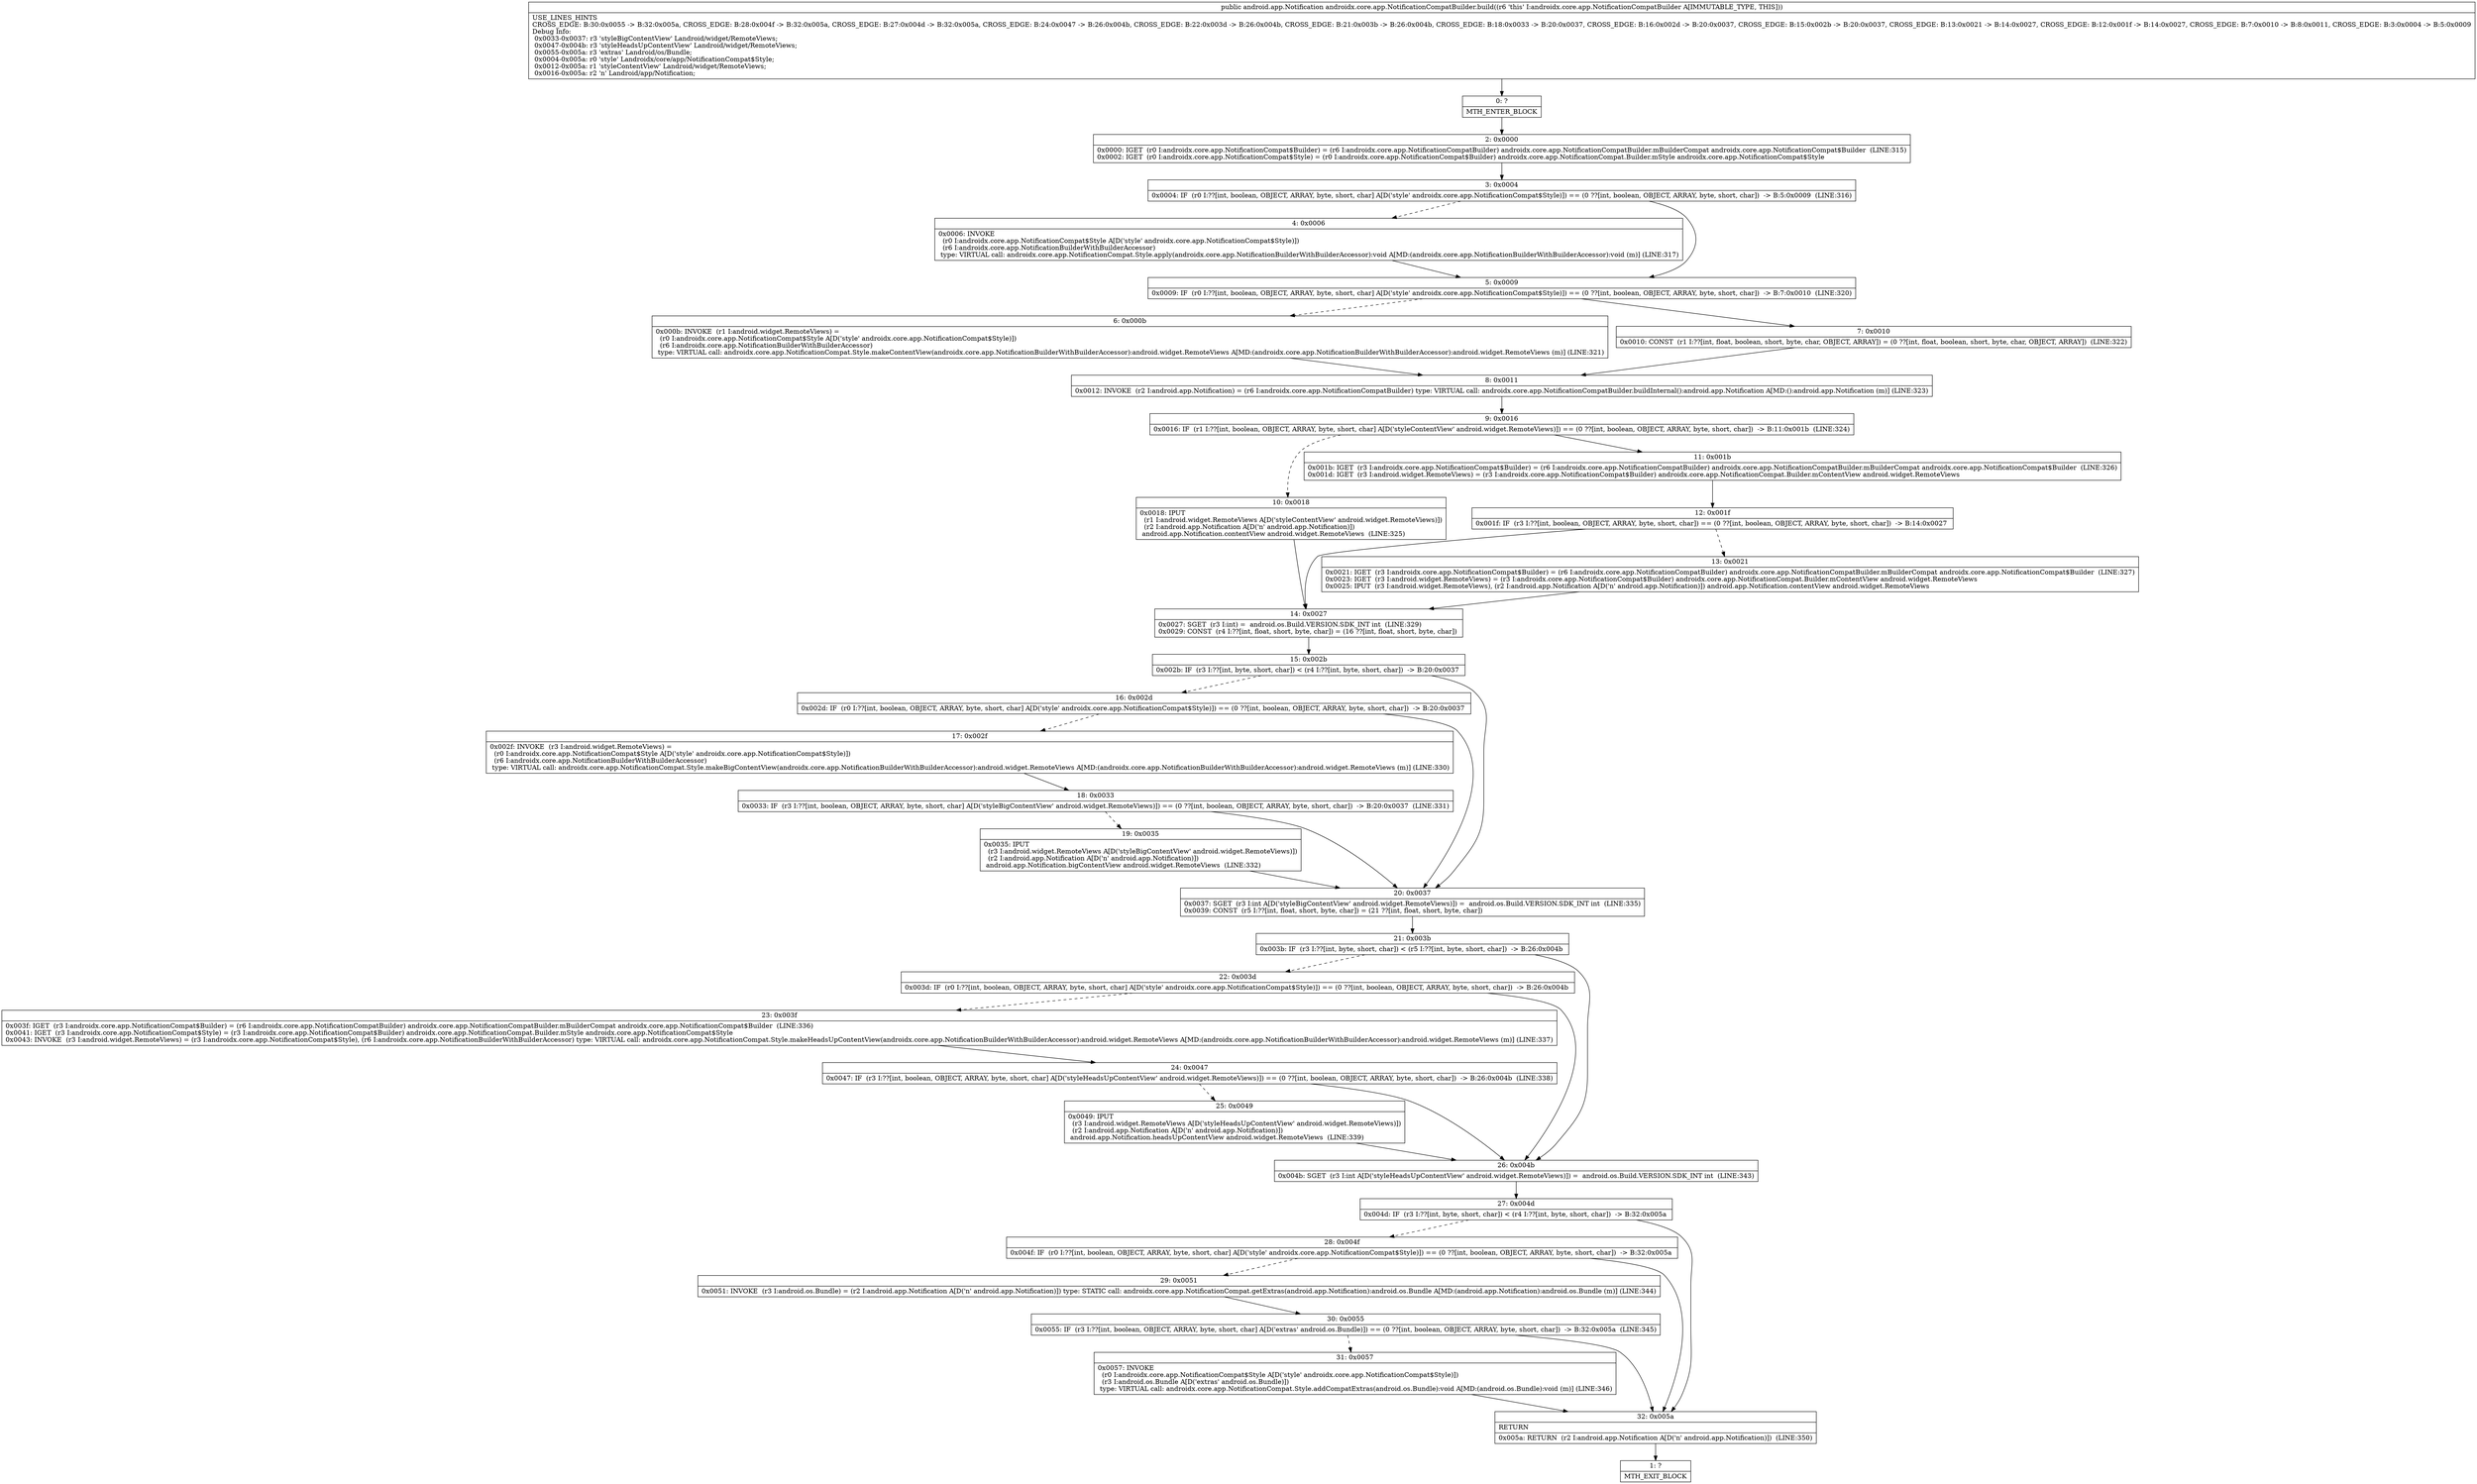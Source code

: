 digraph "CFG forandroidx.core.app.NotificationCompatBuilder.build()Landroid\/app\/Notification;" {
Node_0 [shape=record,label="{0\:\ ?|MTH_ENTER_BLOCK\l}"];
Node_2 [shape=record,label="{2\:\ 0x0000|0x0000: IGET  (r0 I:androidx.core.app.NotificationCompat$Builder) = (r6 I:androidx.core.app.NotificationCompatBuilder) androidx.core.app.NotificationCompatBuilder.mBuilderCompat androidx.core.app.NotificationCompat$Builder  (LINE:315)\l0x0002: IGET  (r0 I:androidx.core.app.NotificationCompat$Style) = (r0 I:androidx.core.app.NotificationCompat$Builder) androidx.core.app.NotificationCompat.Builder.mStyle androidx.core.app.NotificationCompat$Style \l}"];
Node_3 [shape=record,label="{3\:\ 0x0004|0x0004: IF  (r0 I:??[int, boolean, OBJECT, ARRAY, byte, short, char] A[D('style' androidx.core.app.NotificationCompat$Style)]) == (0 ??[int, boolean, OBJECT, ARRAY, byte, short, char])  \-\> B:5:0x0009  (LINE:316)\l}"];
Node_4 [shape=record,label="{4\:\ 0x0006|0x0006: INVOKE  \l  (r0 I:androidx.core.app.NotificationCompat$Style A[D('style' androidx.core.app.NotificationCompat$Style)])\l  (r6 I:androidx.core.app.NotificationBuilderWithBuilderAccessor)\l type: VIRTUAL call: androidx.core.app.NotificationCompat.Style.apply(androidx.core.app.NotificationBuilderWithBuilderAccessor):void A[MD:(androidx.core.app.NotificationBuilderWithBuilderAccessor):void (m)] (LINE:317)\l}"];
Node_5 [shape=record,label="{5\:\ 0x0009|0x0009: IF  (r0 I:??[int, boolean, OBJECT, ARRAY, byte, short, char] A[D('style' androidx.core.app.NotificationCompat$Style)]) == (0 ??[int, boolean, OBJECT, ARRAY, byte, short, char])  \-\> B:7:0x0010  (LINE:320)\l}"];
Node_6 [shape=record,label="{6\:\ 0x000b|0x000b: INVOKE  (r1 I:android.widget.RemoteViews) = \l  (r0 I:androidx.core.app.NotificationCompat$Style A[D('style' androidx.core.app.NotificationCompat$Style)])\l  (r6 I:androidx.core.app.NotificationBuilderWithBuilderAccessor)\l type: VIRTUAL call: androidx.core.app.NotificationCompat.Style.makeContentView(androidx.core.app.NotificationBuilderWithBuilderAccessor):android.widget.RemoteViews A[MD:(androidx.core.app.NotificationBuilderWithBuilderAccessor):android.widget.RemoteViews (m)] (LINE:321)\l}"];
Node_8 [shape=record,label="{8\:\ 0x0011|0x0012: INVOKE  (r2 I:android.app.Notification) = (r6 I:androidx.core.app.NotificationCompatBuilder) type: VIRTUAL call: androidx.core.app.NotificationCompatBuilder.buildInternal():android.app.Notification A[MD:():android.app.Notification (m)] (LINE:323)\l}"];
Node_9 [shape=record,label="{9\:\ 0x0016|0x0016: IF  (r1 I:??[int, boolean, OBJECT, ARRAY, byte, short, char] A[D('styleContentView' android.widget.RemoteViews)]) == (0 ??[int, boolean, OBJECT, ARRAY, byte, short, char])  \-\> B:11:0x001b  (LINE:324)\l}"];
Node_10 [shape=record,label="{10\:\ 0x0018|0x0018: IPUT  \l  (r1 I:android.widget.RemoteViews A[D('styleContentView' android.widget.RemoteViews)])\l  (r2 I:android.app.Notification A[D('n' android.app.Notification)])\l android.app.Notification.contentView android.widget.RemoteViews  (LINE:325)\l}"];
Node_14 [shape=record,label="{14\:\ 0x0027|0x0027: SGET  (r3 I:int) =  android.os.Build.VERSION.SDK_INT int  (LINE:329)\l0x0029: CONST  (r4 I:??[int, float, short, byte, char]) = (16 ??[int, float, short, byte, char]) \l}"];
Node_15 [shape=record,label="{15\:\ 0x002b|0x002b: IF  (r3 I:??[int, byte, short, char]) \< (r4 I:??[int, byte, short, char])  \-\> B:20:0x0037 \l}"];
Node_16 [shape=record,label="{16\:\ 0x002d|0x002d: IF  (r0 I:??[int, boolean, OBJECT, ARRAY, byte, short, char] A[D('style' androidx.core.app.NotificationCompat$Style)]) == (0 ??[int, boolean, OBJECT, ARRAY, byte, short, char])  \-\> B:20:0x0037 \l}"];
Node_17 [shape=record,label="{17\:\ 0x002f|0x002f: INVOKE  (r3 I:android.widget.RemoteViews) = \l  (r0 I:androidx.core.app.NotificationCompat$Style A[D('style' androidx.core.app.NotificationCompat$Style)])\l  (r6 I:androidx.core.app.NotificationBuilderWithBuilderAccessor)\l type: VIRTUAL call: androidx.core.app.NotificationCompat.Style.makeBigContentView(androidx.core.app.NotificationBuilderWithBuilderAccessor):android.widget.RemoteViews A[MD:(androidx.core.app.NotificationBuilderWithBuilderAccessor):android.widget.RemoteViews (m)] (LINE:330)\l}"];
Node_18 [shape=record,label="{18\:\ 0x0033|0x0033: IF  (r3 I:??[int, boolean, OBJECT, ARRAY, byte, short, char] A[D('styleBigContentView' android.widget.RemoteViews)]) == (0 ??[int, boolean, OBJECT, ARRAY, byte, short, char])  \-\> B:20:0x0037  (LINE:331)\l}"];
Node_19 [shape=record,label="{19\:\ 0x0035|0x0035: IPUT  \l  (r3 I:android.widget.RemoteViews A[D('styleBigContentView' android.widget.RemoteViews)])\l  (r2 I:android.app.Notification A[D('n' android.app.Notification)])\l android.app.Notification.bigContentView android.widget.RemoteViews  (LINE:332)\l}"];
Node_20 [shape=record,label="{20\:\ 0x0037|0x0037: SGET  (r3 I:int A[D('styleBigContentView' android.widget.RemoteViews)]) =  android.os.Build.VERSION.SDK_INT int  (LINE:335)\l0x0039: CONST  (r5 I:??[int, float, short, byte, char]) = (21 ??[int, float, short, byte, char]) \l}"];
Node_21 [shape=record,label="{21\:\ 0x003b|0x003b: IF  (r3 I:??[int, byte, short, char]) \< (r5 I:??[int, byte, short, char])  \-\> B:26:0x004b \l}"];
Node_22 [shape=record,label="{22\:\ 0x003d|0x003d: IF  (r0 I:??[int, boolean, OBJECT, ARRAY, byte, short, char] A[D('style' androidx.core.app.NotificationCompat$Style)]) == (0 ??[int, boolean, OBJECT, ARRAY, byte, short, char])  \-\> B:26:0x004b \l}"];
Node_23 [shape=record,label="{23\:\ 0x003f|0x003f: IGET  (r3 I:androidx.core.app.NotificationCompat$Builder) = (r6 I:androidx.core.app.NotificationCompatBuilder) androidx.core.app.NotificationCompatBuilder.mBuilderCompat androidx.core.app.NotificationCompat$Builder  (LINE:336)\l0x0041: IGET  (r3 I:androidx.core.app.NotificationCompat$Style) = (r3 I:androidx.core.app.NotificationCompat$Builder) androidx.core.app.NotificationCompat.Builder.mStyle androidx.core.app.NotificationCompat$Style \l0x0043: INVOKE  (r3 I:android.widget.RemoteViews) = (r3 I:androidx.core.app.NotificationCompat$Style), (r6 I:androidx.core.app.NotificationBuilderWithBuilderAccessor) type: VIRTUAL call: androidx.core.app.NotificationCompat.Style.makeHeadsUpContentView(androidx.core.app.NotificationBuilderWithBuilderAccessor):android.widget.RemoteViews A[MD:(androidx.core.app.NotificationBuilderWithBuilderAccessor):android.widget.RemoteViews (m)] (LINE:337)\l}"];
Node_24 [shape=record,label="{24\:\ 0x0047|0x0047: IF  (r3 I:??[int, boolean, OBJECT, ARRAY, byte, short, char] A[D('styleHeadsUpContentView' android.widget.RemoteViews)]) == (0 ??[int, boolean, OBJECT, ARRAY, byte, short, char])  \-\> B:26:0x004b  (LINE:338)\l}"];
Node_25 [shape=record,label="{25\:\ 0x0049|0x0049: IPUT  \l  (r3 I:android.widget.RemoteViews A[D('styleHeadsUpContentView' android.widget.RemoteViews)])\l  (r2 I:android.app.Notification A[D('n' android.app.Notification)])\l android.app.Notification.headsUpContentView android.widget.RemoteViews  (LINE:339)\l}"];
Node_26 [shape=record,label="{26\:\ 0x004b|0x004b: SGET  (r3 I:int A[D('styleHeadsUpContentView' android.widget.RemoteViews)]) =  android.os.Build.VERSION.SDK_INT int  (LINE:343)\l}"];
Node_27 [shape=record,label="{27\:\ 0x004d|0x004d: IF  (r3 I:??[int, byte, short, char]) \< (r4 I:??[int, byte, short, char])  \-\> B:32:0x005a \l}"];
Node_28 [shape=record,label="{28\:\ 0x004f|0x004f: IF  (r0 I:??[int, boolean, OBJECT, ARRAY, byte, short, char] A[D('style' androidx.core.app.NotificationCompat$Style)]) == (0 ??[int, boolean, OBJECT, ARRAY, byte, short, char])  \-\> B:32:0x005a \l}"];
Node_29 [shape=record,label="{29\:\ 0x0051|0x0051: INVOKE  (r3 I:android.os.Bundle) = (r2 I:android.app.Notification A[D('n' android.app.Notification)]) type: STATIC call: androidx.core.app.NotificationCompat.getExtras(android.app.Notification):android.os.Bundle A[MD:(android.app.Notification):android.os.Bundle (m)] (LINE:344)\l}"];
Node_30 [shape=record,label="{30\:\ 0x0055|0x0055: IF  (r3 I:??[int, boolean, OBJECT, ARRAY, byte, short, char] A[D('extras' android.os.Bundle)]) == (0 ??[int, boolean, OBJECT, ARRAY, byte, short, char])  \-\> B:32:0x005a  (LINE:345)\l}"];
Node_31 [shape=record,label="{31\:\ 0x0057|0x0057: INVOKE  \l  (r0 I:androidx.core.app.NotificationCompat$Style A[D('style' androidx.core.app.NotificationCompat$Style)])\l  (r3 I:android.os.Bundle A[D('extras' android.os.Bundle)])\l type: VIRTUAL call: androidx.core.app.NotificationCompat.Style.addCompatExtras(android.os.Bundle):void A[MD:(android.os.Bundle):void (m)] (LINE:346)\l}"];
Node_32 [shape=record,label="{32\:\ 0x005a|RETURN\l|0x005a: RETURN  (r2 I:android.app.Notification A[D('n' android.app.Notification)])  (LINE:350)\l}"];
Node_1 [shape=record,label="{1\:\ ?|MTH_EXIT_BLOCK\l}"];
Node_11 [shape=record,label="{11\:\ 0x001b|0x001b: IGET  (r3 I:androidx.core.app.NotificationCompat$Builder) = (r6 I:androidx.core.app.NotificationCompatBuilder) androidx.core.app.NotificationCompatBuilder.mBuilderCompat androidx.core.app.NotificationCompat$Builder  (LINE:326)\l0x001d: IGET  (r3 I:android.widget.RemoteViews) = (r3 I:androidx.core.app.NotificationCompat$Builder) androidx.core.app.NotificationCompat.Builder.mContentView android.widget.RemoteViews \l}"];
Node_12 [shape=record,label="{12\:\ 0x001f|0x001f: IF  (r3 I:??[int, boolean, OBJECT, ARRAY, byte, short, char]) == (0 ??[int, boolean, OBJECT, ARRAY, byte, short, char])  \-\> B:14:0x0027 \l}"];
Node_13 [shape=record,label="{13\:\ 0x0021|0x0021: IGET  (r3 I:androidx.core.app.NotificationCompat$Builder) = (r6 I:androidx.core.app.NotificationCompatBuilder) androidx.core.app.NotificationCompatBuilder.mBuilderCompat androidx.core.app.NotificationCompat$Builder  (LINE:327)\l0x0023: IGET  (r3 I:android.widget.RemoteViews) = (r3 I:androidx.core.app.NotificationCompat$Builder) androidx.core.app.NotificationCompat.Builder.mContentView android.widget.RemoteViews \l0x0025: IPUT  (r3 I:android.widget.RemoteViews), (r2 I:android.app.Notification A[D('n' android.app.Notification)]) android.app.Notification.contentView android.widget.RemoteViews \l}"];
Node_7 [shape=record,label="{7\:\ 0x0010|0x0010: CONST  (r1 I:??[int, float, boolean, short, byte, char, OBJECT, ARRAY]) = (0 ??[int, float, boolean, short, byte, char, OBJECT, ARRAY])  (LINE:322)\l}"];
MethodNode[shape=record,label="{public android.app.Notification androidx.core.app.NotificationCompatBuilder.build((r6 'this' I:androidx.core.app.NotificationCompatBuilder A[IMMUTABLE_TYPE, THIS]))  | USE_LINES_HINTS\lCROSS_EDGE: B:30:0x0055 \-\> B:32:0x005a, CROSS_EDGE: B:28:0x004f \-\> B:32:0x005a, CROSS_EDGE: B:27:0x004d \-\> B:32:0x005a, CROSS_EDGE: B:24:0x0047 \-\> B:26:0x004b, CROSS_EDGE: B:22:0x003d \-\> B:26:0x004b, CROSS_EDGE: B:21:0x003b \-\> B:26:0x004b, CROSS_EDGE: B:18:0x0033 \-\> B:20:0x0037, CROSS_EDGE: B:16:0x002d \-\> B:20:0x0037, CROSS_EDGE: B:15:0x002b \-\> B:20:0x0037, CROSS_EDGE: B:13:0x0021 \-\> B:14:0x0027, CROSS_EDGE: B:12:0x001f \-\> B:14:0x0027, CROSS_EDGE: B:7:0x0010 \-\> B:8:0x0011, CROSS_EDGE: B:3:0x0004 \-\> B:5:0x0009\lDebug Info:\l  0x0033\-0x0037: r3 'styleBigContentView' Landroid\/widget\/RemoteViews;\l  0x0047\-0x004b: r3 'styleHeadsUpContentView' Landroid\/widget\/RemoteViews;\l  0x0055\-0x005a: r3 'extras' Landroid\/os\/Bundle;\l  0x0004\-0x005a: r0 'style' Landroidx\/core\/app\/NotificationCompat$Style;\l  0x0012\-0x005a: r1 'styleContentView' Landroid\/widget\/RemoteViews;\l  0x0016\-0x005a: r2 'n' Landroid\/app\/Notification;\l}"];
MethodNode -> Node_0;Node_0 -> Node_2;
Node_2 -> Node_3;
Node_3 -> Node_4[style=dashed];
Node_3 -> Node_5;
Node_4 -> Node_5;
Node_5 -> Node_6[style=dashed];
Node_5 -> Node_7;
Node_6 -> Node_8;
Node_8 -> Node_9;
Node_9 -> Node_10[style=dashed];
Node_9 -> Node_11;
Node_10 -> Node_14;
Node_14 -> Node_15;
Node_15 -> Node_16[style=dashed];
Node_15 -> Node_20;
Node_16 -> Node_17[style=dashed];
Node_16 -> Node_20;
Node_17 -> Node_18;
Node_18 -> Node_19[style=dashed];
Node_18 -> Node_20;
Node_19 -> Node_20;
Node_20 -> Node_21;
Node_21 -> Node_22[style=dashed];
Node_21 -> Node_26;
Node_22 -> Node_23[style=dashed];
Node_22 -> Node_26;
Node_23 -> Node_24;
Node_24 -> Node_25[style=dashed];
Node_24 -> Node_26;
Node_25 -> Node_26;
Node_26 -> Node_27;
Node_27 -> Node_28[style=dashed];
Node_27 -> Node_32;
Node_28 -> Node_29[style=dashed];
Node_28 -> Node_32;
Node_29 -> Node_30;
Node_30 -> Node_31[style=dashed];
Node_30 -> Node_32;
Node_31 -> Node_32;
Node_32 -> Node_1;
Node_11 -> Node_12;
Node_12 -> Node_13[style=dashed];
Node_12 -> Node_14;
Node_13 -> Node_14;
Node_7 -> Node_8;
}

